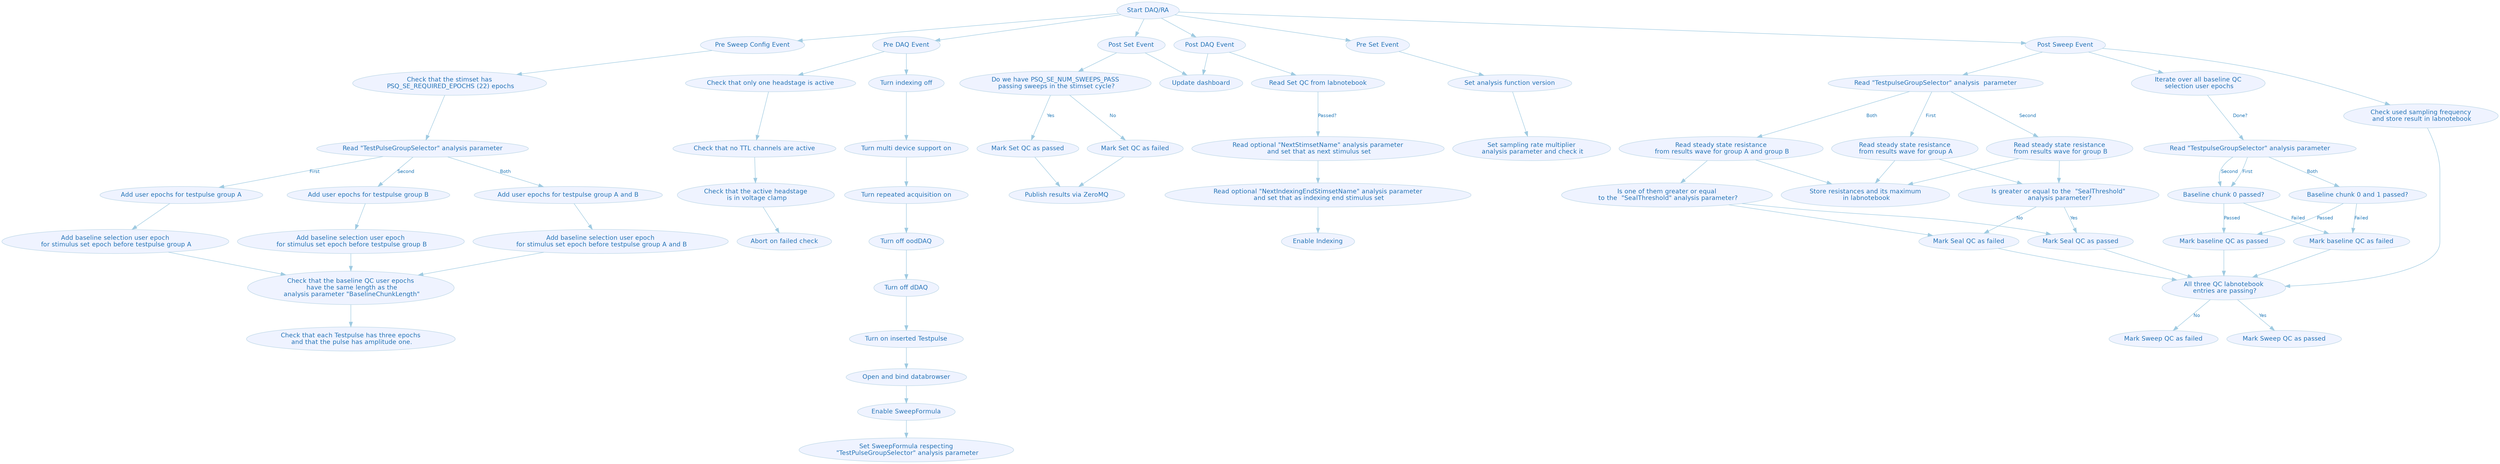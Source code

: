 digraph G {
	graph [center=true,
		color=white,
		compound=true,
		fontcolor=black,
		fontname=Helvetica,
		fontsize=14,
		penwidth=0.1,
		ratio="0,01"
	];
	node [color="#bdd7e7",
		fillcolor="#eff3ff",
		fontcolor="#2171b5",
		fontname=Helvetica,
		fontsize=13,
		label="\N",
		shape=ellipse,
		style=filled
	];
	edge [color="#9ecae1",
		fontcolor="#3182bd",
		fontname=Helvetica,
		fontsize=10,
		style=solid
	];
	n3	[label="Start DAQ/RA"];
	n5	[label="Pre Sweep Config Event"];
	n3 -> n5;
	n6	[label="Pre DAQ Event"];
	n3 -> n6;
	n7	[label="Post Set Event"];
	n3 -> n7;
	n8	[label="Pre Set Event"];
	n3 -> n8;
	n9	[label="Post Sweep Event"];
	n3 -> n9;
	n10	[label="Post DAQ Event"];
	n3 -> n10;
	n36	[label="Check that the stimset has\n PSQ_SE_REQUIRED_EPOCHS (22) epochs"];
	n5 -> n36;
	n21	[label="Turn indexing off"];
	n6 -> n21;
	n29	[label="Check that only one headstage is active"];
	n6 -> n29;
	n11	[label="Update dashboard"];
	n7 -> n11;
	n15	[label="Do we have PSQ_SE_NUM_SWEEPS_PASS\n passing sweeps in the stimset cycle?"];
	n7 -> n15;
	n19	[label="Set analysis function version"];
	n8 -> n19;
	n47	[label="Iterate over all baseline QC\n selection user epochs"];
	n9 -> n47;
	n55	[label="Check used sampling frequency\n and store result in labnotebook"];
	n9 -> n55;
	n57	[label="Read \"TestpulseGroupSelector\" analysis  parameter"];
	n9 -> n57;
	n10 -> n11;
	n12	[label="Read Set QC from labnotebook"];
	n10 -> n12;
	n37	[label="Read \"TestPulseGroupSelector\" analysis parameter"];
	n36 -> n37;
	n22	[label="Turn multi device support on"];
	n21 -> n22;
	n30	[label="Check that no TTL channels are active"];
	n29 -> n30;
	n16	[label="Mark Set QC as failed"];
	n15 -> n16	[label=No];
	n17	[label="Mark Set QC as passed"];
	n15 -> n17	[label=Yes];
	n20	[label="Set sampling rate multiplier\n analysis parameter and check it"];
	n19 -> n20;
	n48	[label="Read \"TestpulseGroupSelector\" analysis parameter"];
	n47 -> n48	[label="Done?"];
	n56	[label="All three QC labnotebook\n entries are passing?"];
	n55 -> n56;
	n58	[label="Read steady state resistance\n from results wave for group B"];
	n57 -> n58	[label=Second];
	n63	[label="Read steady state resistance\n from results wave for group A and group B"];
	n57 -> n63	[label=Both];
	n64	[label="Read steady state resistance\n from results wave for group A"];
	n57 -> n64	[label=First];
	n13	[label="Read optional \"NextStimsetName\" analysis parameter\n and set that as next stimulus set"];
	n12 -> n13	[label="Passed?"];
	n38	[label="Add user epochs for testpulse group A"];
	n37 -> n38	[label=First];
	n39	[label="Add user epochs for testpulse group B"];
	n37 -> n39	[label=Second];
	n41	[label="Add user epochs for testpulse group A and B"];
	n37 -> n41	[label=Both];
	n23	[label="Turn repeated acquisition on"];
	n22 -> n23;
	n31	[label="Check that the active headstage\n is in voltage clamp"];
	n30 -> n31;
	n18	[label="Publish results via ZeroMQ"];
	n16 -> n18;
	n17 -> n18;
	n49	[label="Baseline chunk 0 and 1 passed?"];
	n48 -> n49	[label=Both];
	n50	[label="Baseline chunk 0 passed?"];
	n48 -> n50	[label=First];
	n48 -> n50	[label=Second];
	n59	[label="Mark Sweep QC as failed"];
	n56 -> n59	[label=No];
	n60	[label="Mark Sweep QC as passed"];
	n56 -> n60	[label=Yes];
	n65	[label="Store resistances and its maximum\n in labnotebook"];
	n58 -> n65;
	n67	[label="Is greater or equal to the  \"SealThreshold\"\n analysis parameter?"];
	n58 -> n67;
	n63 -> n65;
	n68	[label="Is one of them greater or equal\n to the  \"SealThreshold\" analysis parameter?"];
	n63 -> n68;
	n64 -> n65;
	n64 -> n67;
	n61	[label="Read optional \"NextIndexingEndStimsetName\" analysis parameter\n and set that as indexing end stimulus set"];
	n13 -> n61;
	n42	[label="Add baseline selection user epoch\n for stimulus set epoch before testpulse group A"];
	n38 -> n42;
	n43	[label="Add baseline selection user epoch\n for stimulus set epoch before testpulse group B"];
	n39 -> n43;
	n44	[label="Add baseline selection user epoch\n for stimulus set epoch before testpulse group A and B"];
	n41 -> n44;
	n24	[label="Turn off oodDAQ"];
	n23 -> n24;
	n32	[label="Abort on failed check"];
	n31 -> n32;
	n52	[label="Mark baseline QC as passed"];
	n49 -> n52	[label=Passed];
	n53	[label="Mark baseline QC as failed"];
	n49 -> n53	[label=Failed];
	n50 -> n52	[label=Passed];
	n50 -> n53	[label=Failed];
	n66	[label="Mark Seal QC as passed"];
	n67 -> n66	[label=Yes];
	n69	[label="Mark Seal QC as failed"];
	n67 -> n69	[label=No];
	n68 -> n66;
	n68 -> n69;
	n62	[label="Enable Indexing"];
	n61 -> n62;
	n25	[label="Turn off dDAQ"];
	n24 -> n25;
	n26	[label="Turn on inserted Testpulse"];
	n25 -> n26;
	n27	[label="Open and bind databrowser"];
	n26 -> n27;
	n28	[label="Enable SweepFormula"];
	n27 -> n28;
	n35	[label="Set SweepFormula respecting\n \"TestPulseGroupSelector\" analysis parameter"];
	n28 -> n35;
	n45	[label="Check that the baseline QC user epochs\n have the same length as the\n analysis parameter \"BaselineChunkLength\""];
	n42 -> n45;
	n43 -> n45;
	n44 -> n45;
	n46	[label="Check that each Testpulse has three epochs\n and that the pulse has amplitude one."];
	n45 -> n46;
	n52 -> n56;
	n53 -> n56;
	n66 -> n56;
	n69 -> n56;
}
